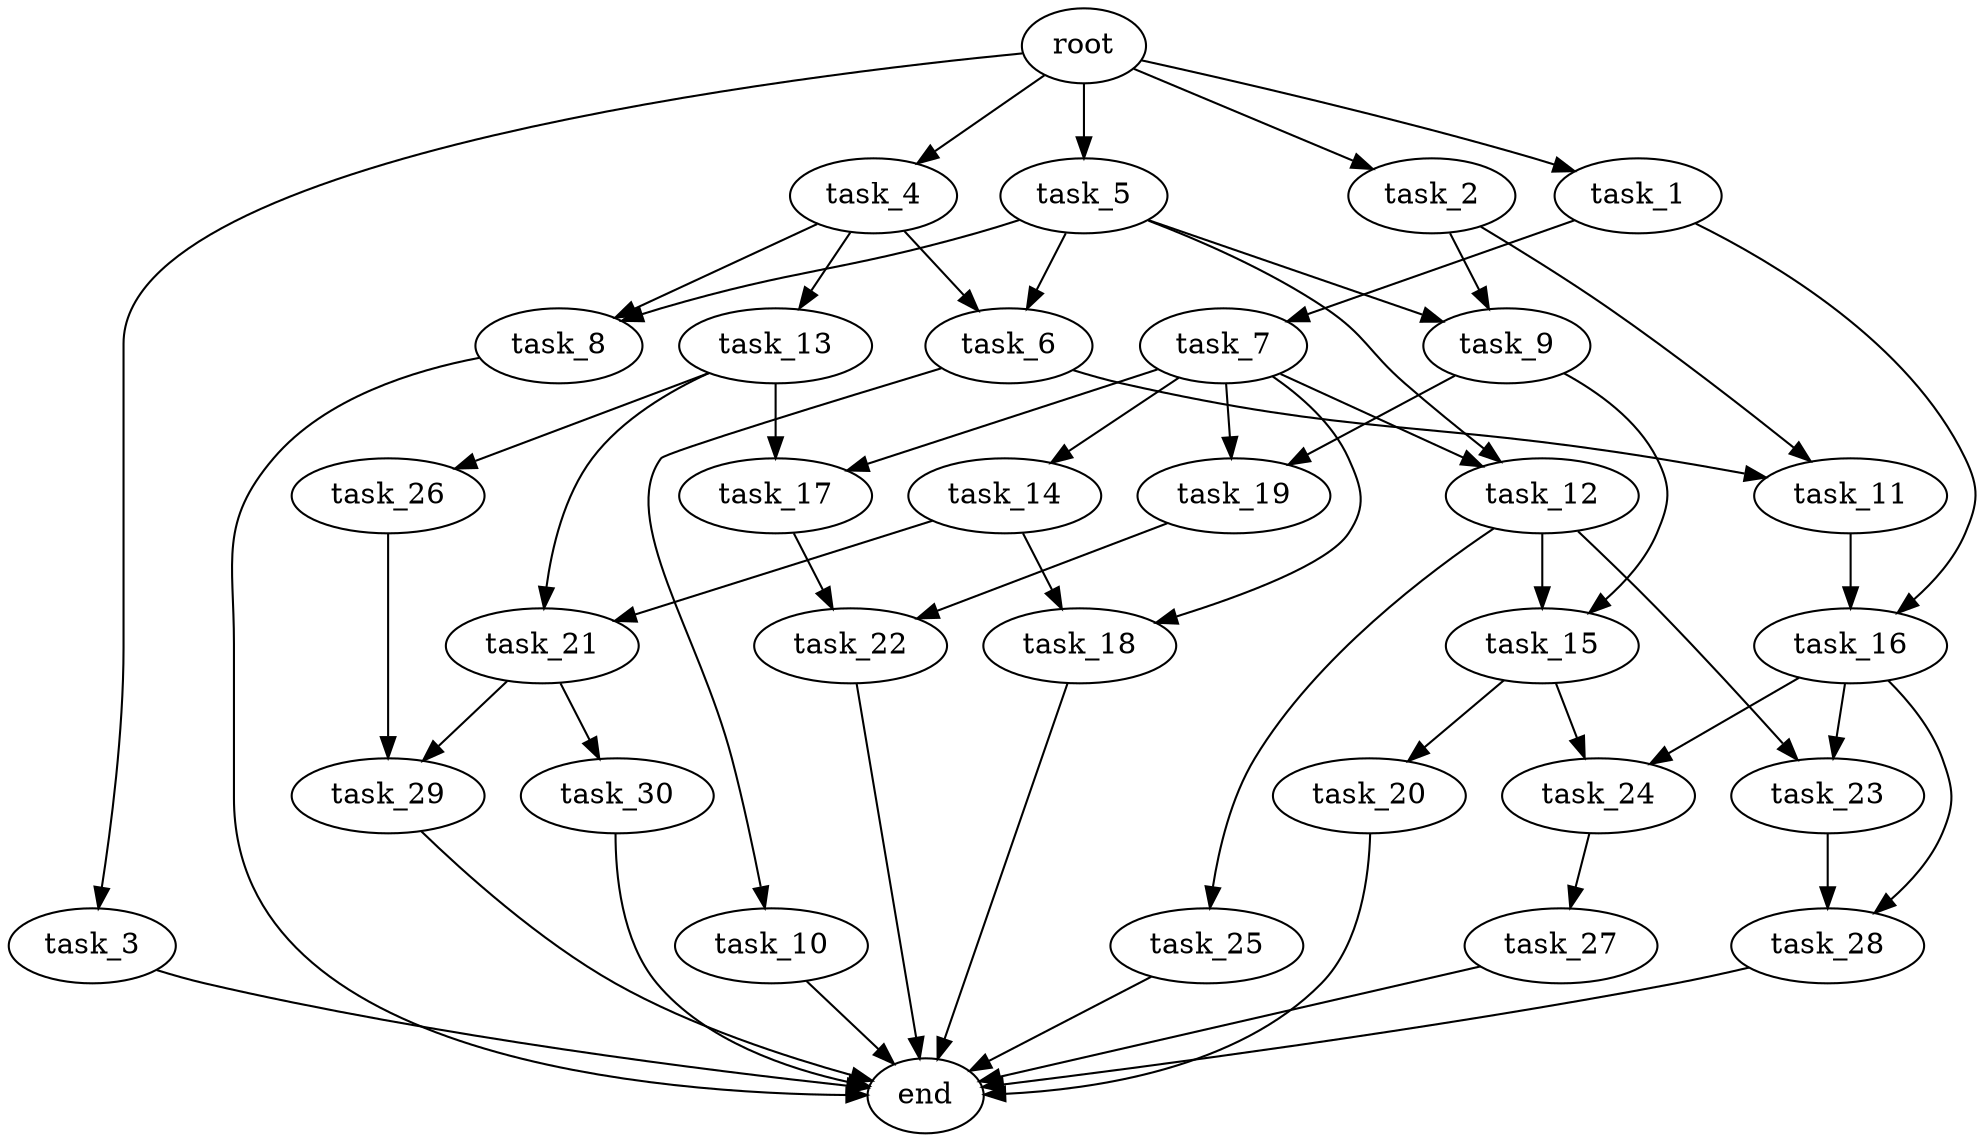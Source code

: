 digraph G {
  root [size="0.000000e+00"];
  task_1 [size="5.655955e+10"];
  task_2 [size="3.645570e+10"];
  task_3 [size="3.164015e+10"];
  task_4 [size="4.283646e+10"];
  task_5 [size="4.931399e+08"];
  task_6 [size="2.462505e+10"];
  task_7 [size="2.216036e+10"];
  task_8 [size="7.398422e+10"];
  task_9 [size="4.361805e+10"];
  task_10 [size="8.401260e+10"];
  task_11 [size="1.343924e+10"];
  task_12 [size="7.329995e+10"];
  task_13 [size="8.778980e+10"];
  task_14 [size="4.629021e+10"];
  task_15 [size="3.588057e+10"];
  task_16 [size="3.055412e+10"];
  task_17 [size="5.517167e+10"];
  task_18 [size="1.758526e+10"];
  task_19 [size="6.066670e+10"];
  task_20 [size="8.418088e+10"];
  task_21 [size="8.587278e+10"];
  task_22 [size="1.400877e+10"];
  task_23 [size="5.386642e+10"];
  task_24 [size="2.633083e+10"];
  task_25 [size="8.863472e+10"];
  task_26 [size="7.655473e+09"];
  task_27 [size="7.549242e+09"];
  task_28 [size="1.872843e+09"];
  task_29 [size="5.072276e+10"];
  task_30 [size="3.129111e+09"];
  end [size="0.000000e+00"];

  root -> task_1 [size="1.000000e-12"];
  root -> task_2 [size="1.000000e-12"];
  root -> task_3 [size="1.000000e-12"];
  root -> task_4 [size="1.000000e-12"];
  root -> task_5 [size="1.000000e-12"];
  task_1 -> task_7 [size="2.216036e+08"];
  task_1 -> task_16 [size="1.527706e+08"];
  task_2 -> task_9 [size="2.180902e+08"];
  task_2 -> task_11 [size="6.719620e+07"];
  task_3 -> end [size="1.000000e-12"];
  task_4 -> task_6 [size="1.231253e+08"];
  task_4 -> task_8 [size="3.699211e+08"];
  task_4 -> task_13 [size="8.778980e+08"];
  task_5 -> task_6 [size="1.231253e+08"];
  task_5 -> task_8 [size="3.699211e+08"];
  task_5 -> task_9 [size="2.180902e+08"];
  task_5 -> task_12 [size="3.664997e+08"];
  task_6 -> task_10 [size="8.401260e+08"];
  task_6 -> task_11 [size="6.719620e+07"];
  task_7 -> task_12 [size="3.664997e+08"];
  task_7 -> task_14 [size="4.629021e+08"];
  task_7 -> task_17 [size="2.758583e+08"];
  task_7 -> task_18 [size="8.792629e+07"];
  task_7 -> task_19 [size="3.033335e+08"];
  task_8 -> end [size="1.000000e-12"];
  task_9 -> task_15 [size="1.794029e+08"];
  task_9 -> task_19 [size="3.033335e+08"];
  task_10 -> end [size="1.000000e-12"];
  task_11 -> task_16 [size="1.527706e+08"];
  task_12 -> task_15 [size="1.794029e+08"];
  task_12 -> task_23 [size="2.693321e+08"];
  task_12 -> task_25 [size="8.863472e+08"];
  task_13 -> task_17 [size="2.758583e+08"];
  task_13 -> task_21 [size="4.293639e+08"];
  task_13 -> task_26 [size="7.655473e+07"];
  task_14 -> task_18 [size="8.792629e+07"];
  task_14 -> task_21 [size="4.293639e+08"];
  task_15 -> task_20 [size="8.418088e+08"];
  task_15 -> task_24 [size="1.316542e+08"];
  task_16 -> task_23 [size="2.693321e+08"];
  task_16 -> task_24 [size="1.316542e+08"];
  task_16 -> task_28 [size="9.364216e+06"];
  task_17 -> task_22 [size="7.004383e+07"];
  task_18 -> end [size="1.000000e-12"];
  task_19 -> task_22 [size="7.004383e+07"];
  task_20 -> end [size="1.000000e-12"];
  task_21 -> task_29 [size="2.536138e+08"];
  task_21 -> task_30 [size="3.129111e+07"];
  task_22 -> end [size="1.000000e-12"];
  task_23 -> task_28 [size="9.364216e+06"];
  task_24 -> task_27 [size="7.549242e+07"];
  task_25 -> end [size="1.000000e-12"];
  task_26 -> task_29 [size="2.536138e+08"];
  task_27 -> end [size="1.000000e-12"];
  task_28 -> end [size="1.000000e-12"];
  task_29 -> end [size="1.000000e-12"];
  task_30 -> end [size="1.000000e-12"];
}
